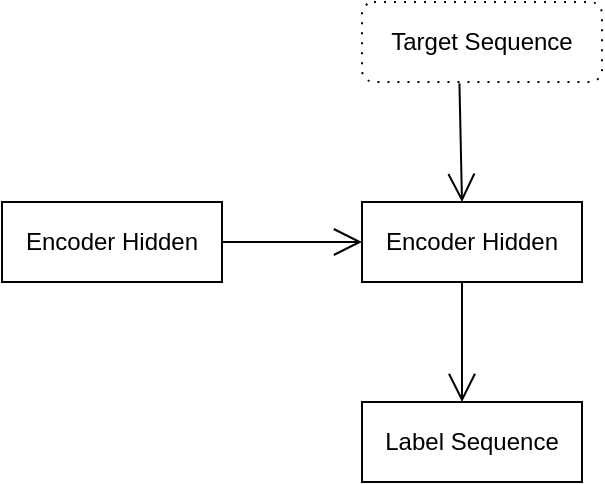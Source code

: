 <mxfile version="12.4.3" type="github" pages="1"><diagram id="v-kPlGsuBU2vUQA2XiDa" name="Page-1"><mxGraphModel dx="782" dy="437" grid="1" gridSize="10" guides="1" tooltips="1" connect="1" arrows="1" fold="1" page="1" pageScale="1" pageWidth="827" pageHeight="1169" math="0" shadow="0"><root><mxCell id="0"/><mxCell id="1" parent="0"/><mxCell id="nGkj-wYS3DyhWJtnhlDW-1" value="Encoder Hidden" style="rounded=0;whiteSpace=wrap;html=1;" vertex="1" parent="1"><mxGeometry x="90" y="120" width="110" height="40" as="geometry"/></mxCell><mxCell id="nGkj-wYS3DyhWJtnhlDW-5" value="Target Sequence" style="shape=ext;rounded=1;html=1;whiteSpace=wrap;dashed=1;dashPattern=1 4;" vertex="1" parent="1"><mxGeometry x="270" y="20" width="120" height="40" as="geometry"/></mxCell><mxCell id="nGkj-wYS3DyhWJtnhlDW-10" value="" style="endArrow=open;endFill=1;endSize=12;html=1;exitX=1;exitY=0.5;exitDx=0;exitDy=0;entryX=0;entryY=0.5;entryDx=0;entryDy=0;" edge="1" parent="1" source="nGkj-wYS3DyhWJtnhlDW-1" target="nGkj-wYS3DyhWJtnhlDW-12"><mxGeometry width="160" relative="1" as="geometry"><mxPoint x="200" y="149.5" as="sourcePoint"/><mxPoint x="270" y="149.769" as="targetPoint"/><Array as="points"><mxPoint x="240" y="140"/></Array></mxGeometry></mxCell><mxCell id="nGkj-wYS3DyhWJtnhlDW-12" value="Encoder Hidden" style="rounded=0;whiteSpace=wrap;html=1;" vertex="1" parent="1"><mxGeometry x="270" y="120" width="110" height="40" as="geometry"/></mxCell><mxCell id="nGkj-wYS3DyhWJtnhlDW-16" value="" style="endArrow=open;endFill=1;endSize=12;html=1;exitX=0.406;exitY=1.017;exitDx=0;exitDy=0;exitPerimeter=0;" edge="1" parent="1" source="nGkj-wYS3DyhWJtnhlDW-5"><mxGeometry width="160" relative="1" as="geometry"><mxPoint x="330" y="100" as="sourcePoint"/><mxPoint x="320" y="120" as="targetPoint"/></mxGeometry></mxCell><mxCell id="nGkj-wYS3DyhWJtnhlDW-19" value="" style="endArrow=open;endFill=1;endSize=12;html=1;" edge="1" parent="1"><mxGeometry width="160" relative="1" as="geometry"><mxPoint x="320" y="160" as="sourcePoint"/><mxPoint x="320" y="220" as="targetPoint"/></mxGeometry></mxCell><mxCell id="nGkj-wYS3DyhWJtnhlDW-20" value="Label Sequence" style="rounded=0;whiteSpace=wrap;html=1;" vertex="1" parent="1"><mxGeometry x="270" y="220" width="110" height="40" as="geometry"/></mxCell></root></mxGraphModel></diagram></mxfile>